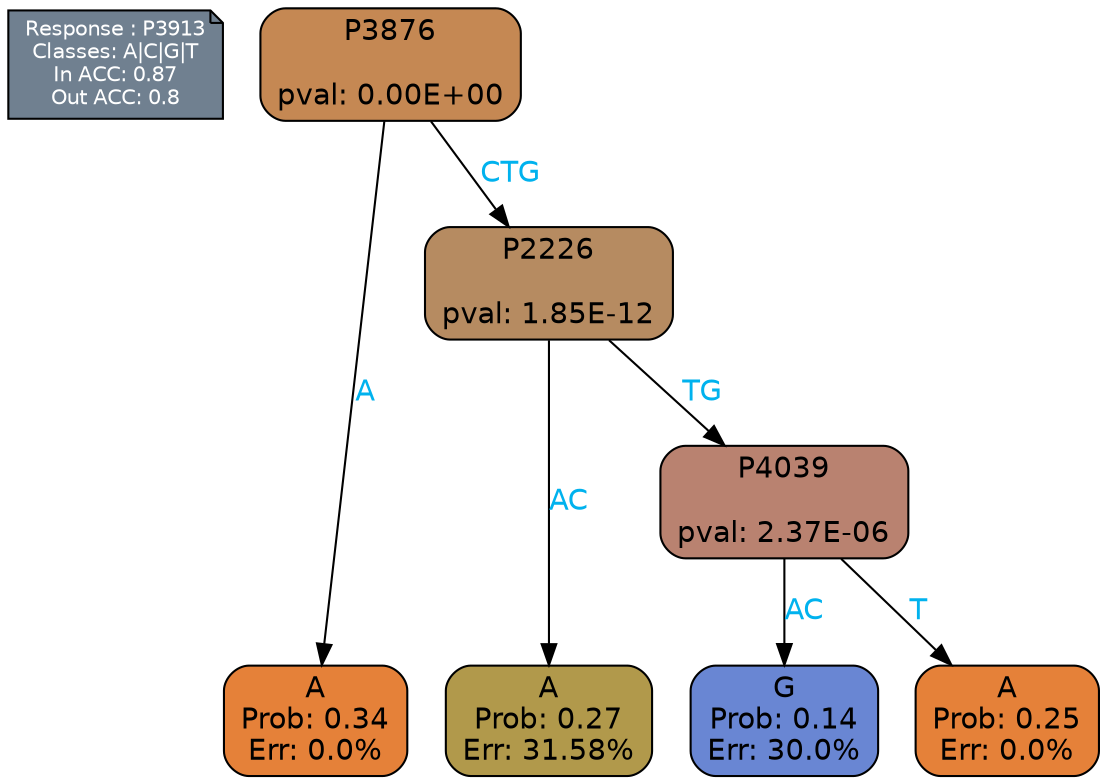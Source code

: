 digraph Tree {
node [shape=box, style="filled, rounded", color="black", fontname=helvetica] ;
graph [ranksep=equally, splines=polylines, bgcolor=transparent, dpi=600] ;
edge [fontname=helvetica] ;
LEGEND [label="Response : P3913
Classes: A|C|G|T
In ACC: 0.87
Out ACC: 0.8
",shape=note,align=left,style=filled,fillcolor="slategray",fontcolor="white",fontsize=10];1 [label="P3876

pval: 0.00E+00", fillcolor="#c58853"] ;
2 [label="A
Prob: 0.34
Err: 0.0%", fillcolor="#e58139"] ;
3 [label="P2226

pval: 1.85E-12", fillcolor="#b68b61"] ;
4 [label="A
Prob: 0.27
Err: 31.58%", fillcolor="#b1994b"] ;
5 [label="P4039

pval: 2.37E-06", fillcolor="#b98270"] ;
6 [label="G
Prob: 0.14
Err: 30.0%", fillcolor="#6986d3"] ;
7 [label="A
Prob: 0.25
Err: 0.0%", fillcolor="#e58139"] ;
1 -> 2 [label="A",fontcolor=deepskyblue2] ;
1 -> 3 [label="CTG",fontcolor=deepskyblue2] ;
3 -> 4 [label="AC",fontcolor=deepskyblue2] ;
3 -> 5 [label="TG",fontcolor=deepskyblue2] ;
5 -> 6 [label="AC",fontcolor=deepskyblue2] ;
5 -> 7 [label="T",fontcolor=deepskyblue2] ;
{rank = same; 2;4;6;7;}{rank = same; LEGEND;1;}}
